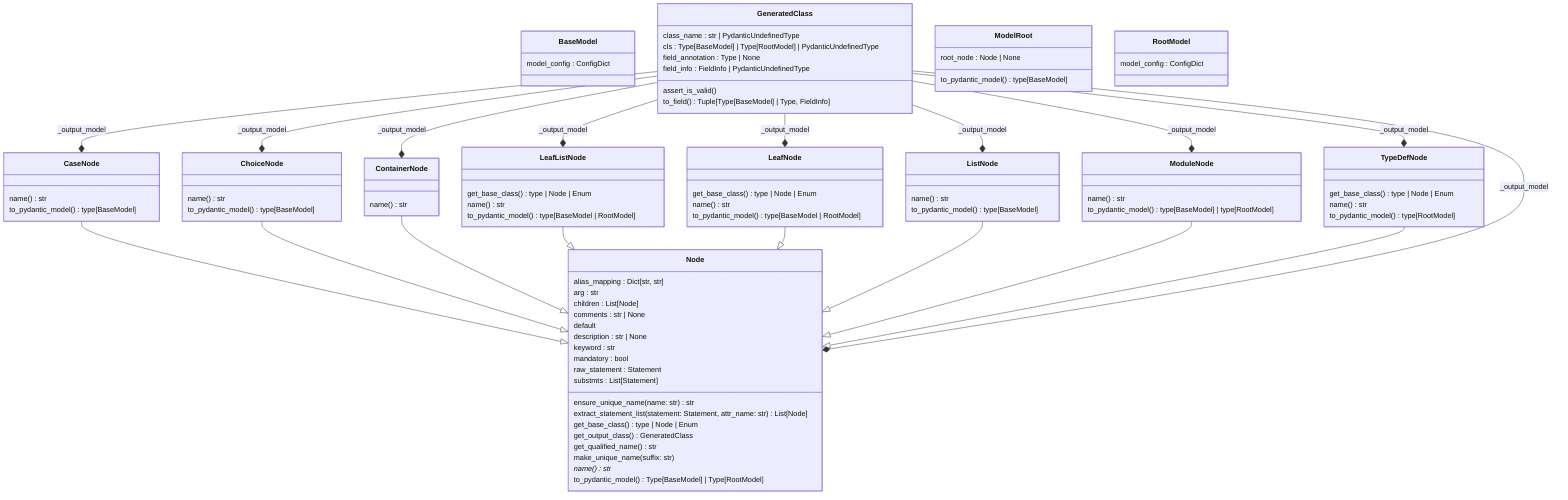 classDiagram
  class BaseModel {
    model_config : ConfigDict
  }
  class CaseNode {
    name() str
    to_pydantic_model() type[BaseModel]
  }
  class ChoiceNode {
    name() str
    to_pydantic_model() type[BaseModel]
  }
  class ContainerNode {
    name() str
  }
  class GeneratedClass {
    class_name : str | PydanticUndefinedType
    cls : Type[BaseModel] | Type[RootModel] | PydanticUndefinedType
    field_annotation : Type | None
    field_info : FieldInfo | PydanticUndefinedType
    assert_is_valid()
    to_field() Tuple[Type[BaseModel] | Type, FieldInfo]
  }
  class LeafListNode {
    get_base_class() type | Node | Enum
    name() str
    to_pydantic_model() type[BaseModel | RootModel]
  }
  class LeafNode {
    get_base_class() type | Node | Enum
    name() str
    to_pydantic_model() type[BaseModel | RootModel]
  }
  class ListNode {
    name() str
    to_pydantic_model() type[BaseModel]
  }
  class ModelRoot {
    root_node : Node | None
    to_pydantic_model() type[BaseModel]
  }
  class ModuleNode {
    name() str
    to_pydantic_model() type[BaseModel] | type[RootModel]
  }
  class Node {
    alias_mapping : Dict[str, str]
    arg : str
    children : List[Node]
    comments : str | None
    default
    description : str | None
    keyword : str
    mandatory : bool
    raw_statement : Statement
    substmts : List[Statement]
    ensure_unique_name(name: str) str
    extract_statement_list(statement: Statement, attr_name: str) List[Node]
    get_base_class() type | Node | Enum
    get_output_class() GeneratedClass
    get_qualified_name() str
    make_unique_name(suffix: str)
    name()* str
    to_pydantic_model() Type[BaseModel] | Type[RootModel]
  }
  class RootModel {
    model_config : ConfigDict
  }
  class TypeDefNode {
    get_base_class() type | Node | Enum
    name() str
    to_pydantic_model() type[RootModel]
  }
  CaseNode --|> Node
  ChoiceNode --|> Node
  ContainerNode --|> Node
  LeafListNode --|> Node
  LeafNode --|> Node
  ListNode --|> Node
  ModuleNode --|> Node
  TypeDefNode --|> Node
  GeneratedClass --* Node : _output_model
  GeneratedClass --* CaseNode : _output_model
  GeneratedClass --* ChoiceNode : _output_model
  GeneratedClass --* ContainerNode : _output_model
  GeneratedClass --* LeafListNode : _output_model
  GeneratedClass --* LeafNode : _output_model
  GeneratedClass --* ListNode : _output_model
  GeneratedClass --* ModuleNode : _output_model
  GeneratedClass --* TypeDefNode : _output_model